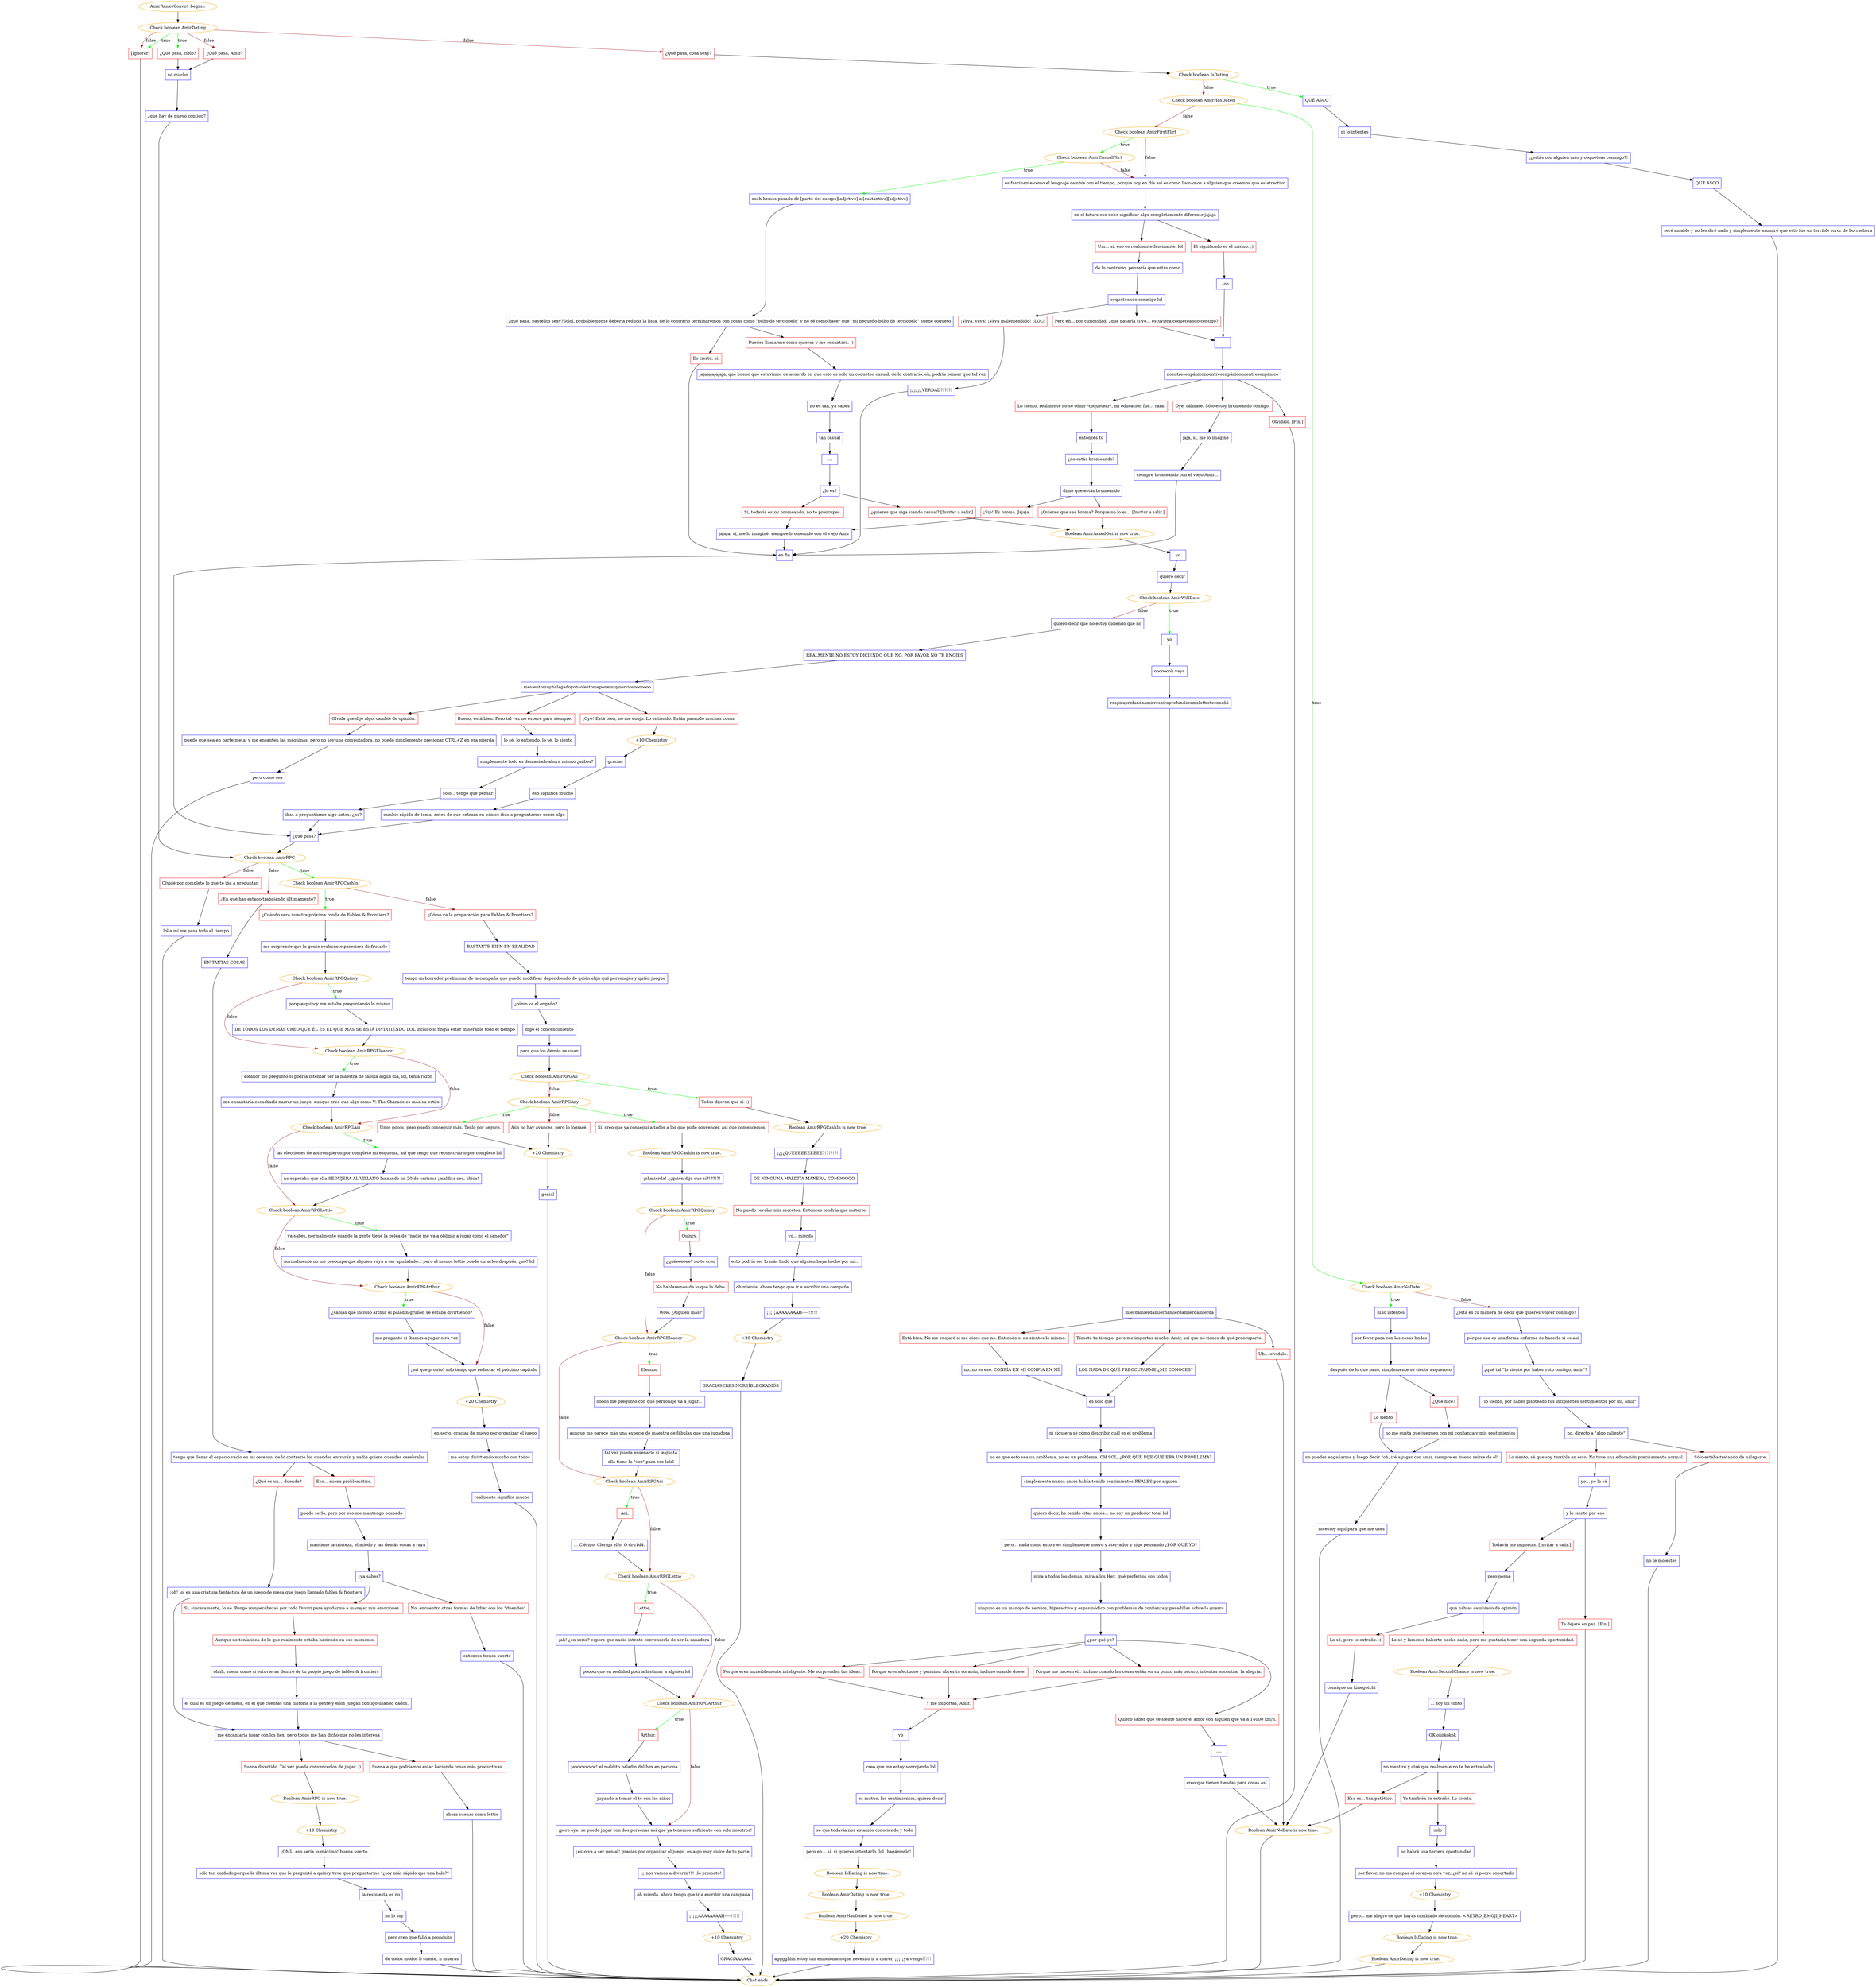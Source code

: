 digraph {
	"AmirRank4Convo1 begins." [color=orange];
		"AmirRank4Convo1 begins." -> j1901439017;
	j1901439017 [label="Check boolean AmirDating",color=orange];
		j1901439017 -> j3067135151 [label=true,color=green];
		j1901439017 -> j984287941 [label=true,color=green];
		j1901439017 -> j2982155304 [label=false,color=brown];
		j1901439017 -> j2804999749 [label=false,color=brown];
		j1901439017 -> j984287941 [label=false,color=brown];
	j3067135151 [label="¿Qué pasa, cielo?",shape=box,color=red];
		j3067135151 -> j2996522491;
	j984287941 [label="[Ignorar]",shape=box,color=red];
		j984287941 -> "Chat ends.";
	j2982155304 [label="¿Qué pasa, Amir?",shape=box,color=red];
		j2982155304 -> j2996522491;
	j2804999749 [label="¿Qué pasa, cosa sexy?",shape=box,color=red];
		j2804999749 -> j299105551;
	j2996522491 [label="no mucho",shape=box,color=blue];
		j2996522491 -> j3580302906;
	"Chat ends." [color=orange];
	j299105551 [label="Check boolean IsDating",color=orange];
		j299105551 -> j1277803668 [label=true,color=green];
		j299105551 -> j869690643 [label=false,color=brown];
	j3580302906 [label="¿qué hay de nuevo contigo?",shape=box,color=blue];
		j3580302906 -> j13181005;
	j1277803668 [label="QUÉ ASCO",shape=box,color=blue];
		j1277803668 -> j931312707;
	j869690643 [label="Check boolean AmirHasDated",color=orange];
		j869690643 -> j1564964587 [label=true,color=green];
		j869690643 -> j427846108 [label=false,color=brown];
	j13181005 [label="Check boolean AmirRPG",color=orange];
		j13181005 -> j3060623829 [label=true,color=green];
		j13181005 -> j4143260758 [label=false,color=brown];
		j13181005 -> j818245398 [label=false,color=brown];
	j931312707 [label="ni lo intentes",shape=box,color=blue];
		j931312707 -> j4177728839;
	j1564964587 [label="Check boolean AmirNoDate",color=orange];
		j1564964587 -> j2994734811 [label=true,color=green];
		j1564964587 -> j3875760146 [label=false,color=brown];
	j427846108 [label="Check boolean AmirFirstFlirt",color=orange];
		j427846108 -> j2657990682 [label=true,color=green];
		j427846108 -> j269273649 [label=false,color=brown];
	j3060623829 [label="Check boolean AmirRPGCashIn",color=orange];
		j3060623829 -> j156806664 [label=true,color=green];
		j3060623829 -> j1272016541 [label=false,color=brown];
	j4143260758 [label="¿En qué has estado trabajando últimamente?",shape=box,color=red];
		j4143260758 -> j1699310131;
	j818245398 [label="Olvidé por completo lo que te iba a preguntar.",shape=box,color=red];
		j818245398 -> j142552751;
	j4177728839 [label="¡¿estás con alguien más y coqueteas conmigo?!",shape=box,color=blue];
		j4177728839 -> j466175284;
	j2994734811 [label="ni lo intentes",shape=box,color=blue];
		j2994734811 -> j1003497184;
	j3875760146 [label="¿esta es tu manera de decir que quieres volver conmigo?",shape=box,color=blue];
		j3875760146 -> j1157321716;
	j2657990682 [label="Check boolean AmirCasualFlirt",color=orange];
		j2657990682 -> j872609242 [label=true,color=green];
		j2657990682 -> j269273649 [label=false,color=brown];
	j269273649 [label="es fascinante cómo el lenguaje cambia con el tiempo, porque hoy en día así es como llamamos a alguien que creemos que es atractivo",shape=box,color=blue];
		j269273649 -> j2606534257;
	j156806664 [label="¿Cuándo será nuestra próxima ronda de Fables & Frontiers?",shape=box,color=red];
		j156806664 -> j2575413403;
	j1272016541 [label="¿Cómo va la preparación para Fables & Frontiers?",shape=box,color=red];
		j1272016541 -> j1062400925;
	j1699310131 [label="EN TANTAS COSAS",shape=box,color=blue];
		j1699310131 -> j4106110952;
	j142552751 [label="lol a mí me pasa todo el tiempo",shape=box,color=blue];
		j142552751 -> "Chat ends.";
	j466175284 [label="QUÉ ASCO",shape=box,color=blue];
		j466175284 -> j4060065693;
	j1003497184 [label="por favor para con las cosas lindas",shape=box,color=blue];
		j1003497184 -> j445724959;
	j1157321716 [label="porque esa es una forma enferma de hacerlo si es así",shape=box,color=blue];
		j1157321716 -> j2528823859;
	j872609242 [label="oooh hemos pasado de [parte del cuerpo][adjetivo] a [sustantivo][adjetivo]",shape=box,color=blue];
		j872609242 -> j1639662173;
	j2606534257 [label="en el futuro eso debe significar algo completamente diferente jajaja",shape=box,color=blue];
		j2606534257 -> j2006187247;
		j2606534257 -> j2634083958;
	j2575413403 [label="me sorprende que la gente realmente pareciera disfrutarlo",shape=box,color=blue];
		j2575413403 -> j39894109;
	j1062400925 [label="BASTANTE BIEN EN REALIDAD",shape=box,color=blue];
		j1062400925 -> j302343690;
	j4106110952 [label="tengo que llenar el espacio vacío en mi cerebro, de lo contrario los duendes entrarán y nadie quiere duendes cerebrales",shape=box,color=blue];
		j4106110952 -> j347609111;
		j4106110952 -> j1497703578;
	j4060065693 [label="seré amable y no les diré nada y simplemente asumiré que esto fue un terrible error de borrachera",shape=box,color=blue];
		j4060065693 -> "Chat ends.";
	j445724959 [label="después de lo que pasó, simplemente se siente asqueroso",shape=box,color=blue];
		j445724959 -> j1861170313;
		j445724959 -> j3769425263;
	j2528823859 [label="¿qué tal \"lo siento por haber roto contigo, amir\"?",shape=box,color=blue];
		j2528823859 -> j2492983536;
	j1639662173 [label="¿qué pasa, pastelito sexy? lolol, probablemente debería reducir la lista, de lo contrario terminaremos con cosas como \"búho de terciopelo\" y no sé cómo hacer que \"mi pequeño búho de terciopelo\" suene coqueto",shape=box,color=blue];
		j1639662173 -> j521244890;
		j1639662173 -> j2070361790;
	j2006187247 [label="Um... sí, eso es realmente fascinante. lol",shape=box,color=red];
		j2006187247 -> j384086113;
	j2634083958 [label="El significado es el mismo. ;)",shape=box,color=red];
		j2634083958 -> j3125965944;
	j39894109 [label="Check boolean AmirRPGQuincy",color=orange];
		j39894109 -> j269547428 [label=true,color=green];
		j39894109 -> j2519416544 [label=false,color=brown];
	j302343690 [label="tengo un borrador preliminar de la campaña que puedo modificar dependiendo de quién elija qué personajes y quién juegue",shape=box,color=blue];
		j302343690 -> j3660135793;
	j347609111 [label="Eso... suena problemático.",shape=box,color=red];
		j347609111 -> j1802223042;
	j1497703578 [label="¿Qué es un... duende?",shape=box,color=red];
		j1497703578 -> j2024262956;
	j1861170313 [label="Lo siento.",shape=box,color=red];
		j1861170313 -> j518756371;
	j3769425263 [label="¿Qué hice?",shape=box,color=red];
		j3769425263 -> j2459856747;
	j2492983536 [label="\"lo siento, por haber pisoteado tus incipientes sentimientos por mí, amir\"",shape=box,color=blue];
		j2492983536 -> j307655203;
	j521244890 [label="Puedes llamarme como quieras y me encantará. ;)",shape=box,color=red];
		j521244890 -> j64110068;
	j2070361790 [label="Es cierto, sí.",shape=box,color=red];
		j2070361790 -> j2065387455;
	j384086113 [label="de lo contrario, pensaría que estás como",shape=box,color=blue];
		j384086113 -> j2414117945;
	j3125965944 [label="...oh",shape=box,color=blue];
		j3125965944 -> j1805337647;
	j269547428 [label="porque quincy me estaba preguntando lo mismo",shape=box,color=blue];
		j269547428 -> j1709458543;
	j2519416544 [label="Check boolean AmirRPGEleanor",color=orange];
		j2519416544 -> j2022882903 [label=true,color=green];
		j2519416544 -> j2468658678 [label=false,color=brown];
	j3660135793 [label="¿cómo va el engaño?",shape=box,color=blue];
		j3660135793 -> j2888892344;
	j1802223042 [label="puede serlo, pero por eso me mantengo ocupado",shape=box,color=blue];
		j1802223042 -> j4134641745;
	j2024262956 [label="¡oh! lol es una criatura fantástica de un juego de mesa que juego llamado fables & frontiers",shape=box,color=blue];
		j2024262956 -> j1356914692;
	j518756371 [label="no puedes engañarme y luego decir \"oh, iré a jugar con amir, siempre es bueno reírse de él\"",shape=box,color=blue];
		j518756371 -> j1179161065;
	j2459856747 [label="no me gusta que jueguen con mi confianza y mis sentimientos",shape=box,color=blue];
		j2459856747 -> j518756371;
	j307655203 [label="no, directo a \"algo caliente\"",shape=box,color=blue];
		j307655203 -> j328980276;
		j307655203 -> j1363373916;
	j64110068 [label="jajajajajajaja, qué bueno que estuvimos de acuerdo en que esto es solo un coqueteo casual, de lo contrario, eh, podría pensar que tal vez",shape=box,color=blue];
		j64110068 -> j250603170;
	j2065387455 [label="en fin",shape=box,color=blue];
		j2065387455 -> j1129371042;
	j2414117945 [label="coqueteando conmigo lol",shape=box,color=blue];
		j2414117945 -> j2629876321;
		j2414117945 -> j3589062884;
	j1805337647 [label=" ",shape=box,color=blue];
		j1805337647 -> j2139248252;
	j1709458543 [label="DE TODOS LOS DEMÁS CREO QUE ÉL ES EL QUE MÁS SE ESTÁ DIVIRTIENDO LOL incluso si fingía estar miserable todo el tiempo",shape=box,color=blue];
		j1709458543 -> j2519416544;
	j2022882903 [label="eleanor me preguntó si podría intentar ser la maestra de fábula algún día, lol, tenía razón",shape=box,color=blue];
		j2022882903 -> j3380771219;
	j2468658678 [label="Check boolean AmirRPGAoi",color=orange];
		j2468658678 -> j113100426 [label=true,color=green];
		j2468658678 -> j290297768 [label=false,color=brown];
	j2888892344 [label="digo el convencimiento",shape=box,color=blue];
		j2888892344 -> j2414688078;
	j4134641745 [label="mantiene la tristeza, el miedo y las demás cosas a raya",shape=box,color=blue];
		j4134641745 -> j3036444445;
	j1356914692 [label="me encantaría jugar con los hex, pero todos me han dicho que no les interesa",shape=box,color=blue];
		j1356914692 -> j2404347466;
		j1356914692 -> j3012704111;
	j1179161065 [label="no estoy aquí para que me uses",shape=box,color=blue];
		j1179161065 -> "Chat ends.";
	j328980276 [label="Lo siento, sé que soy terrible en esto. No tuve una educación precisamente normal.",shape=box,color=red];
		j328980276 -> j3828277734;
	j1363373916 [label="Sólo estaba tratando de halagarte.",shape=box,color=red];
		j1363373916 -> j850895228;
	j250603170 [label="no es tan, ya sabes",shape=box,color=blue];
		j250603170 -> j1346344091;
	j1129371042 [label="¿qué pasa?",shape=box,color=blue];
		j1129371042 -> j13181005;
	j2629876321 [label="¡Vaya, vaya! ¡Vaya malentendido! ¡LOL!",shape=box,color=red];
		j2629876321 -> j3508152582;
	j3589062884 [label="Pero eh... por curiosidad, ¿qué pasaría si yo... estuviera coqueteando contigo?",shape=box,color=red];
		j3589062884 -> j1805337647;
	j2139248252 [label="noentresenpániconoentresenpániconoentresenpánico",shape=box,color=blue];
		j2139248252 -> j13253679;
		j2139248252 -> j3503461131;
		j2139248252 -> j1877315096;
	j3380771219 [label="me encantaría escucharla narrar un juego, aunque creo que algo como V: The Charade es más su estilo",shape=box,color=blue];
		j3380771219 -> j2468658678;
	j113100426 [label="las elecciones de aoi rompieron por completo mi esquema, así que tengo que reconstruirlo por completo lol",shape=box,color=blue];
		j113100426 -> j3196455280;
	j290297768 [label="Check boolean AmirRPGLettie",color=orange];
		j290297768 -> j1342188197 [label=true,color=green];
		j290297768 -> j3043779789 [label=false,color=brown];
	j2414688078 [label="para que los demás se unan",shape=box,color=blue];
		j2414688078 -> j2410754749;
	j3036444445 [label="¿ya sabes?",shape=box,color=blue];
		j3036444445 -> j1914123560;
		j3036444445 -> j2455709528;
	j2404347466 [label="Suena divertido. Tal vez pueda convencerlos de jugar. :)",shape=box,color=red];
		j2404347466 -> j2210697560;
	j3012704111 [label="Suena a que podríamos estar haciendo cosas más productivas.",shape=box,color=red];
		j3012704111 -> j3633067986;
	j3828277734 [label="yo... yo lo sé",shape=box,color=blue];
		j3828277734 -> j1769269812;
	j850895228 [label="no te molestes",shape=box,color=blue];
		j850895228 -> "Chat ends.";
	j1346344091 [label="tan casual",shape=box,color=blue];
		j1346344091 -> j750333203;
	j3508152582 [label="¡¿¡¿¡¿VERDAD?!?!?!",shape=box,color=blue];
		j3508152582 -> j2065387455;
	j13253679 [label="Oye, cálmate. Sólo estoy bromeando contigo.",shape=box,color=red];
		j13253679 -> j413158540;
	j3503461131 [label="Lo siento, realmente no sé cómo *coquetear*, mi educación fue... rara.",shape=box,color=red];
		j3503461131 -> j3259857607;
	j1877315096 [label="Olvídalo. [Fin.]",shape=box,color=red];
		j1877315096 -> "Chat ends.";
	j3196455280 [label="no esperaba que ella SEDUJERA AL VILLANO lanzando un 20 de carisma ¡maldita sea, chica!",shape=box,color=blue];
		j3196455280 -> j290297768;
	j1342188197 [label="ya sabes, normalmente cuando la gente tiene la pelea de \"nadie me va a obligar a jugar como el sanador\"",shape=box,color=blue];
		j1342188197 -> j2337804243;
	j3043779789 [label="Check boolean AmirRPGArthur",color=orange];
		j3043779789 -> j1079025045 [label=true,color=green];
		j3043779789 -> j2103532012 [label=false,color=brown];
	j2410754749 [label="Check boolean AmirRPGAll",color=orange];
		j2410754749 -> j3206806184 [label=true,color=green];
		j2410754749 -> j4007068273 [label=false,color=brown];
	j1914123560 [label="Sí, sinceramente, lo sé. Pongo rompecabezas por todo Duviri para ayudarme a manejar mis emociones.",shape=box,color=red];
		j1914123560 -> j2860941394;
	j2455709528 [label="No, encuentro otras formas de lidiar con los \"duendes\"",shape=box,color=red];
		j2455709528 -> j4101167284;
	j2210697560 [label="Boolean AmirRPG is now true.",color=orange];
		j2210697560 -> j3589157057;
	j3633067986 [label="ahora suenas como lettie",shape=box,color=blue];
		j3633067986 -> "Chat ends.";
	j1769269812 [label="y lo siento por eso",shape=box,color=blue];
		j1769269812 -> j986422027;
		j1769269812 -> j3311139334;
	j750333203 [label="....",shape=box,color=blue];
		j750333203 -> j391847798;
	j413158540 [label="jaja, sí, me lo imaginé",shape=box,color=blue];
		j413158540 -> j218195134;
	j3259857607 [label="entonces tú",shape=box,color=blue];
		j3259857607 -> j2527233683;
	j2337804243 [label="normalmente no me preocupa que alguien vaya a ser apuñalado... pero al menos lettie puede curarlos después, ¿no? lol",shape=box,color=blue];
		j2337804243 -> j3043779789;
	j1079025045 [label="¿sabías que incluso arthur el paladín gruñón se estaba divirtiendo?",shape=box,color=blue];
		j1079025045 -> j3937273537;
	j2103532012 [label="¡así que pronto! solo tengo que redactar el próximo capítulo",shape=box,color=blue];
		j2103532012 -> j3807893709;
	j3206806184 [label="Todos dijeron que sí. :)",shape=box,color=red];
		j3206806184 -> j3543218972;
	j4007068273 [label="Check boolean AmirRPGAny",color=orange];
		j4007068273 -> j3217756418 [label=true,color=green];
		j4007068273 -> j1852532833 [label=true,color=green];
		j4007068273 -> j1075358293 [label=false,color=brown];
	j2860941394 [label="Aunque no tenía idea de lo que realmente estaba haciendo en ese momento.",shape=box,color=red];
		j2860941394 -> j1128323574;
	j4101167284 [label="entonces tienes suerte",shape=box,color=blue];
		j4101167284 -> "Chat ends.";
	j3589157057 [label="+10 Chemistry",color=orange];
		j3589157057 -> j2439738132;
	j986422027 [label="Todavía me importas. [Invitar a salir.]",shape=box,color=red];
		j986422027 -> j1910695109;
	j3311139334 [label="Te dejaré en paz. [Fin.]",shape=box,color=red];
		j3311139334 -> "Chat ends.";
	j391847798 [label="¿lo es?",shape=box,color=blue];
		j391847798 -> j144910028;
		j391847798 -> j2273017282;
	j218195134 [label="siempre bromeando con el viejo Amir...",shape=box,color=blue];
		j218195134 -> j2065387455;
	j2527233683 [label="¿no estás bromeando?",shape=box,color=blue];
		j2527233683 -> j98678974;
	j3937273537 [label="me preguntó si íbamos a jugar otra vez",shape=box,color=blue];
		j3937273537 -> j2103532012;
	j3807893709 [label="+20 Chemistry",color=orange];
		j3807893709 -> j837738285;
	j3543218972 [label="Boolean AmirRPGCashIn is now true.",color=orange];
		j3543218972 -> j3505517717;
	j3217756418 [label="Sí, creo que ya conseguí a todos a los que pude convencer, así que comencemos.",shape=box,color=red];
		j3217756418 -> j2769309619;
	j1852532833 [label="Unos pocos, pero puedo conseguir más. Tenlo por seguro.",shape=box,color=red];
		j1852532833 -> j1060877185;
	j1075358293 [label="Aún no hay avances, pero lo lograré.",shape=box,color=red];
		j1075358293 -> j1060877185;
	j1128323574 [label="ohhh, suena como si estuvieras dentro de tu propio juego de fables & frontiers",shape=box,color=blue];
		j1128323574 -> j74613396;
	j2439738132 [label="¡OML, eso sería lo máximo! buena suerte",shape=box,color=blue];
		j2439738132 -> j3483160294;
	j1910695109 [label="pero pensé",shape=box,color=blue];
		j1910695109 -> j1861371324;
	j144910028 [label="¿quieres que siga siendo casual? [Invitar a salir.]",shape=box,color=red];
		j144910028 -> j1618750144;
	j2273017282 [label="Sí, todavía estoy bromeando, no te preocupes.",shape=box,color=red];
		j2273017282 -> j3313597278;
	j98678974 [label="dime que estás bromeando",shape=box,color=blue];
		j98678974 -> j4051083592;
		j98678974 -> j756092781;
	j837738285 [label="en serio, gracias de nuevo por organizar el juego",shape=box,color=blue];
		j837738285 -> j3344070900;
	j3505517717 [label="¡¿¡¿QUÉEEEEEEEEE?!?!?!?!",shape=box,color=blue];
		j3505517717 -> j2443467763;
	j2769309619 [label="Boolean AmirRPGCashIn is now true.",color=orange];
		j2769309619 -> j3842221511;
	j1060877185 [label="+20 Chemistry",color=orange];
		j1060877185 -> j3901781616;
	j74613396 [label="el cual es un juego de mesa, en el que cuentas una historia a la gente y ellos juegan contigo usando dados.",shape=box,color=blue];
		j74613396 -> j1356914692;
	j3483160294 [label="solo ten cuidado porque la última vez que le pregunté a quincy tuve que preguntarme \"¿soy más rápido que una bala?\"",shape=box,color=blue];
		j3483160294 -> j93437035;
	j1861371324 [label="que habías cambiado de opinión",shape=box,color=blue];
		j1861371324 -> j439664260;
		j1861371324 -> j3386338949;
	j1618750144 [label="Boolean AmirAskedOut is now true.",color=orange];
		j1618750144 -> j2916928723;
	j3313597278 [label="jajaja, sí, me lo imaginé. siempre bromeando con el viejo Amir",shape=box,color=blue];
		j3313597278 -> j2065387455;
	j4051083592 [label="¿Quieres que sea broma? Porque no lo es... [Invitar a salir.]",shape=box,color=red];
		j4051083592 -> j1618750144;
	j756092781 [label="¡Sip! Es broma. Jajaja.",shape=box,color=red];
		j756092781 -> j3313597278;
	j3344070900 [label="me estoy divirtiendo mucho con todos",shape=box,color=blue];
		j3344070900 -> j2359116705;
	j2443467763 [label="DE NINGUNA MALDITA MANERA, CÓMOOOOO",shape=box,color=blue];
		j2443467763 -> j572494243;
	j3842221511 [label="¡ohmierda! ¿¡quién dijo que sí?!??!?!",shape=box,color=blue];
		j3842221511 -> j1892846008;
	j3901781616 [label="genial",shape=box,color=blue];
		j3901781616 -> "Chat ends.";
	j93437035 [label="la respuesta es no",shape=box,color=blue];
		j93437035 -> j917338326;
	j439664260 [label="Lo sé, pero te extraño. :(",shape=box,color=red];
		j439664260 -> j3508941888;
	j3386338949 [label="Lo sé y lamento haberte hecho daño, pero me gustaría tener una segunda oportunidad.",shape=box,color=red];
		j3386338949 -> j3330144509;
	j2916928723 [label="yo",shape=box,color=blue];
		j2916928723 -> j3491559379;
	j2359116705 [label="realmente significa mucho",shape=box,color=blue];
		j2359116705 -> "Chat ends.";
	j572494243 [label="No puedo revelar mis secretos. Entonces tendría que matarte.",shape=box,color=red];
		j572494243 -> j3718232846;
	j1892846008 [label="Check boolean AmirRPGQuincy",color=orange];
		j1892846008 -> j1882960671 [label=true,color=green];
		j1892846008 -> j3259202448 [label=false,color=brown];
	j917338326 [label="no lo soy",shape=box,color=blue];
		j917338326 -> j4293744168;
	j3508941888 [label="consigue un kinegotchi",shape=box,color=blue];
		j3508941888 -> j2322051913;
	j3330144509 [label="Boolean AmirSecondChance is now true.",color=orange];
		j3330144509 -> j1741755983;
	j3491559379 [label="quiero decir",shape=box,color=blue];
		j3491559379 -> j1477186602;
	j3718232846 [label="yo... mierda",shape=box,color=blue];
		j3718232846 -> j419009366;
	j1882960671 [label="Quincy,",shape=box,color=red];
		j1882960671 -> j1386733652;
	j3259202448 [label="Check boolean AmirRPGEleanor",color=orange];
		j3259202448 -> j2836094183 [label=true,color=green];
		j3259202448 -> j1611217381 [label=false,color=brown];
	j4293744168 [label="pero creo que falló a propósito",shape=box,color=blue];
		j4293744168 -> j1024323546;
	j2322051913 [label="Boolean AmirNoDate is now true.",color=orange];
		j2322051913 -> "Chat ends.";
	j1741755983 [label="... soy un tonto",shape=box,color=blue];
		j1741755983 -> j2757093546;
	j1477186602 [label="Check boolean AmirWillDate",color=orange];
		j1477186602 -> j3999972913 [label=true,color=green];
		j1477186602 -> j2695155357 [label=false,color=brown];
	j419009366 [label="esto podría ser lo más lindo que alguien haya hecho por mí...",shape=box,color=blue];
		j419009366 -> j679751075;
	j1386733652 [label="¿quéeeeeee? no te creo",shape=box,color=blue];
		j1386733652 -> j1751877961;
	j2836094183 [label="Eleanor,",shape=box,color=red];
		j2836094183 -> j1411620554;
	j1611217381 [label="Check boolean AmirRPGAoi",color=orange];
		j1611217381 -> j3390953620 [label=true,color=green];
		j1611217381 -> j2067107230 [label=false,color=brown];
	j1024323546 [label="de todos modos b suerte, n mueras",shape=box,color=blue];
		j1024323546 -> "Chat ends.";
	j2757093546 [label="OK okokokok",shape=box,color=blue];
		j2757093546 -> j208244167;
	j3999972913 [label="yo",shape=box,color=blue];
		j3999972913 -> j3049284201;
	j2695155357 [label="quiero decir que no estoy diciendo que no",shape=box,color=blue];
		j2695155357 -> j706023572;
	j679751075 [label="oh mierda, ahora tengo que ir a escribir una campaña",shape=box,color=blue];
		j679751075 -> j2581134924;
	j1751877961 [label="No hablaremos de lo que le debo.",shape=box,color=red];
		j1751877961 -> j2158527213;
	j1411620554 [label="ooooh me pregunto con qué personaje va a jugar...",shape=box,color=blue];
		j1411620554 -> j457296682;
	j3390953620 [label="Aoi,",shape=box,color=red];
		j3390953620 -> j2950721257;
	j2067107230 [label="Check boolean AmirRPGLettie",color=orange];
		j2067107230 -> j2968936615 [label=true,color=green];
		j2067107230 -> j241471578 [label=false,color=brown];
	j208244167 [label="no mentiré y diré que realmente no te he extrañado",shape=box,color=blue];
		j208244167 -> j2656850218;
		j208244167 -> j3962004451;
	j3049284201 [label="oooooooh vaya",shape=box,color=blue];
		j3049284201 -> j33219258;
	j706023572 [label="REALMENTE NO ESTOY DICIENDO QUE NO, POR FAVOR NO TE ENOJES",shape=box,color=blue];
		j706023572 -> j4266019045;
	j2581134924 [label="¡¡¡¡¡AAAAAAAAH-----!!!!!",shape=box,color=blue];
		j2581134924 -> j3578077300;
	j2158527213 [label="Wow. ¿Alguien más?",shape=box,color=blue];
		j2158527213 -> j3259202448;
	j457296682 [label="aunque me parece más una especie de maestra de fábulas que una jugadora",shape=box,color=blue];
		j457296682 -> j2438671938;
	j2950721257 [label="... Clérigo. Clérigo elfo. O dru1d4.",shape=box,color=blue];
		j2950721257 -> j2067107230;
	j2968936615 [label="Lettie,",shape=box,color=red];
		j2968936615 -> j1515547583;
	j241471578 [label="Check boolean AmirRPGArthur",color=orange];
		j241471578 -> j421103493 [label=true,color=green];
		j241471578 -> j1827612380 [label=false,color=brown];
	j2656850218 [label="Yo también te extrañé. Lo siento.",shape=box,color=red];
		j2656850218 -> j159734109;
	j3962004451 [label="Eso es... tan patético.",shape=box,color=red];
		j3962004451 -> j2322051913;
	j33219258 [label="respiraprofundoamirrespiraprofundocomolettieteenseñó",shape=box,color=blue];
		j33219258 -> j3605277264;
	j4266019045 [label="mesientomuyhalagadoyohsolestomeponemuynerviosooooooo",shape=box,color=blue];
		j4266019045 -> j3148435234;
		j4266019045 -> j2357771229;
		j4266019045 -> j1009119438;
	j3578077300 [label="+20 Chemistry",color=orange];
		j3578077300 -> j2113109596;
	j2438671938 [label="tal vez pueda enseñarle si le gusta
ella tiene la \"voz\" para eso lolol",shape=box,color=blue];
		j2438671938 -> j1611217381;
	j1515547583 [label="¡ah! ¿en serio? espero que nadie intente convencerla de ser la sanadora",shape=box,color=blue];
		j1515547583 -> j711922193;
	j421103493 [label="Arthur.",shape=box,color=red];
		j421103493 -> j453102875;
	j1827612380 [label="¡pero oye, se puede jugar con dos personas así que ya tenemos suficiente con solo nosotros!",shape=box,color=blue];
		j1827612380 -> j2856431390;
	j159734109 [label="solo",shape=box,color=blue];
		j159734109 -> j588010211;
	j3605277264 [label="mierdamierdamierdamierdamierdamierda",shape=box,color=blue];
		j3605277264 -> j2044347757;
		j3605277264 -> j3805679466;
		j3605277264 -> j1547156023;
	j3148435234 [label="¡Oye! Está bien, no me enojo. Lo entiendo. Están pasando muchas cosas.",shape=box,color=red];
		j3148435234 -> j2384816810;
	j2357771229 [label="Bueno, está bien. Pero tal vez no espere para siempre.",shape=box,color=red];
		j2357771229 -> j1608158799;
	j1009119438 [label="Olvida que dije algo, cambié de opinión.",shape=box,color=red];
		j1009119438 -> j2602821008;
	j2113109596 [label="GRACIASERESINCREÍBLEOKADIÓS",shape=box,color=blue];
		j2113109596 -> "Chat ends.";
	j711922193 [label="poooorque en realidad podría lastimar a alguien lol",shape=box,color=blue];
		j711922193 -> j241471578;
	j453102875 [label="¡awwwwww! el maldito paladín del hex en persona",shape=box,color=blue];
		j453102875 -> j3020475568;
	j2856431390 [label="¡esto va a ser genial! gracias por organizar el juego, es algo muy dulce de tu parte",shape=box,color=blue];
		j2856431390 -> j2474422308;
	j588010211 [label="no habrá una tercera oportunidad",shape=box,color=blue];
		j588010211 -> j2557615858;
	j2044347757 [label="Uh... olvídalo.",shape=box,color=red];
		j2044347757 -> j2322051913;
	j3805679466 [label="Tómate tu tiempo, pero me importas mucho, Amir, así que no tienes de qué preocuparte.",shape=box,color=red];
		j3805679466 -> j2175077167;
	j1547156023 [label="Está bien. No me enojaré si me dices que no. Entiendo si no sientes lo mismo.",shape=box,color=red];
		j1547156023 -> j2992905618;
	j2384816810 [label="+10 Chemistry",color=orange];
		j2384816810 -> j3926762962;
	j1608158799 [label="lo sé, lo entiendo, lo sé, lo siento",shape=box,color=blue];
		j1608158799 -> j2763648556;
	j2602821008 [label="puede que sea en parte metal y me encanten las máquinas, pero no soy una computadora, no puedo simplemente presionar CTRL+Z en esa mierda",shape=box,color=blue];
		j2602821008 -> j3030335919;
	j3020475568 [label="jugando a tomar el té con los niños",shape=box,color=blue];
		j3020475568 -> j1827612380;
	j2474422308 [label="¡¡¡nos vamos a divertir!!! ¡lo prometo!",shape=box,color=blue];
		j2474422308 -> j4262171718;
	j2557615858 [label="por favor, no me rompas el corazón otra vez, ¿si? no sé si podré soportarlo",shape=box,color=blue];
		j2557615858 -> j2408586752;
	j2175077167 [label="LOL NADA DE QUÉ PREOCUPARME ¿ME CONOCES?",shape=box,color=blue];
		j2175077167 -> j1523248710;
	j2992905618 [label="no, no es eso. CONFÍA EN MÍ CONFÍA EN MÍ",shape=box,color=blue];
		j2992905618 -> j1523248710;
	j3926762962 [label="gracias",shape=box,color=blue];
		j3926762962 -> j834844357;
	j2763648556 [label="simplemente todo es demasiado ahora mismo ¿sabes?",shape=box,color=blue];
		j2763648556 -> j3100475389;
	j3030335919 [label="pero como sea",shape=box,color=blue];
		j3030335919 -> "Chat ends.";
	j4262171718 [label="oh mierda, ahora tengo que ir a escribir una campaña",shape=box,color=blue];
		j4262171718 -> j2257571339;
	j2408586752 [label="+10 Chemistry",color=orange];
		j2408586752 -> j2664156483;
	j1523248710 [label="es solo que",shape=box,color=blue];
		j1523248710 -> j2708385355;
	j834844357 [label="eso significa mucho",shape=box,color=blue];
		j834844357 -> j4141013226;
	j3100475389 [label="solo... tengo que pensar",shape=box,color=blue];
		j3100475389 -> j2131922833;
	j2257571339 [label="¡¡¡¡¡AAAAAAAAH-----!!!!!",shape=box,color=blue];
		j2257571339 -> j1776382324;
	j2664156483 [label="pero... me alegro de que hayas cambiado de opinión. <RETRO_EMOJI_HEART>",shape=box,color=blue];
		j2664156483 -> j855872083;
	j2708385355 [label="ni siquiera sé cómo describir cuál es el problema",shape=box,color=blue];
		j2708385355 -> j479893814;
	j4141013226 [label="cambio rápido de tema, antes de que entrara en pánico ibas a preguntarme sobre algo",shape=box,color=blue];
		j4141013226 -> j1129371042;
	j2131922833 [label="ibas a preguntarme algo antes, ¿no?",shape=box,color=blue];
		j2131922833 -> j1129371042;
	j1776382324 [label="+10 Chemistry",color=orange];
		j1776382324 -> j120261866;
	j855872083 [label="Boolean IsDating is now true.",color=orange];
		j855872083 -> j3208739917;
	j479893814 [label="no es que esto sea un problema, no es un problema. OH SOL, ¿POR QUÉ DIJE QUE ERA UN PROBLEMA?",shape=box,color=blue];
		j479893814 -> j1847951825;
	j120261866 [label="GRACIAAAAAS",shape=box,color=blue];
		j120261866 -> "Chat ends.";
	j3208739917 [label="Boolean AmirDating is now true.",color=orange];
		j3208739917 -> "Chat ends.";
	j1847951825 [label="simplemente nunca antes había tenido sentimientos REALES por alguien",shape=box,color=blue];
		j1847951825 -> j782537944;
	j782537944 [label="quiero decir, he tenido citas antes... no soy un perdedor total lol",shape=box,color=blue];
		j782537944 -> j1671721028;
	j1671721028 [label="pero... nada como esto y es simplemente nuevo y aterrador y sigo pensando ¿POR QUÉ YO?",shape=box,color=blue];
		j1671721028 -> j866199659;
	j866199659 [label="mira a todos los demás, mira a los Hex, qué perfectos son todos",shape=box,color=blue];
		j866199659 -> j2595373209;
	j2595373209 [label="ninguno es un manojo de nervios, hiperactivo y espasmódico con problemas de confianza y pesadillas sobre la guerra",shape=box,color=blue];
		j2595373209 -> j1857254185;
	j1857254185 [label="¿por qué yo?",shape=box,color=blue];
		j1857254185 -> j2121787779;
		j1857254185 -> j3872736466;
		j1857254185 -> j50398099;
		j1857254185 -> j2232481394;
	j2121787779 [label="Porque eres increíblemente inteligente. Me sorprenden tus ideas.",shape=box,color=red];
		j2121787779 -> j517289317;
	j3872736466 [label="Porque eres afectuoso y genuino: abres tu corazón, incluso cuando duele.",shape=box,color=red];
		j3872736466 -> j517289317;
	j50398099 [label="Porque me haces reír. Incluso cuando las cosas están en su punto más oscuro, intentas encontrar la alegría.",shape=box,color=red];
		j50398099 -> j517289317;
	j2232481394 [label="Quiero saber qué se siente hacer el amor con alguien que va a 14000 km/h.",shape=box,color=red];
		j2232481394 -> j3687680750;
	j517289317 [label="Y me importas, Amir.",shape=box,color=red];
		j517289317 -> j2925505361;
	j3687680750 [label="....",shape=box,color=blue];
		j3687680750 -> j3134722689;
	j2925505361 [label="yo",shape=box,color=blue];
		j2925505361 -> j2939643542;
	j3134722689 [label="creo que tienen tiendas para cosas así",shape=box,color=blue];
		j3134722689 -> j2322051913;
	j2939643542 [label="creo que me estoy sonrojando lol",shape=box,color=blue];
		j2939643542 -> j4132727239;
	j4132727239 [label="es mutuo, los sentimientos, quiero decir",shape=box,color=blue];
		j4132727239 -> j290726204;
	j290726204 [label="sé que todavía nos estamos conociendo y todo",shape=box,color=blue];
		j290726204 -> j3111490826;
	j3111490826 [label="pero eh... sí, si quieres intentarlo, lol ¡hagámoslo!",shape=box,color=blue];
		j3111490826 -> j1834750432;
	j1834750432 [label="Boolean IsDating is now true.",color=orange];
		j1834750432 -> j3238577280;
	j3238577280 [label="Boolean AmirDating is now true.",color=orange];
		j3238577280 -> j2407077362;
	j2407077362 [label="Boolean AmirHasDated is now true.",color=orange];
		j2407077362 -> j1680394246;
	j1680394246 [label="+20 Chemistry",color=orange];
		j1680394246 -> j3433508453;
	j3433508453 [label="agggghhh estoy tan emocionado que necesito ir a correr, ¡¡¡¡¡ya vengo!!!!!",shape=box,color=blue];
		j3433508453 -> "Chat ends.";
}